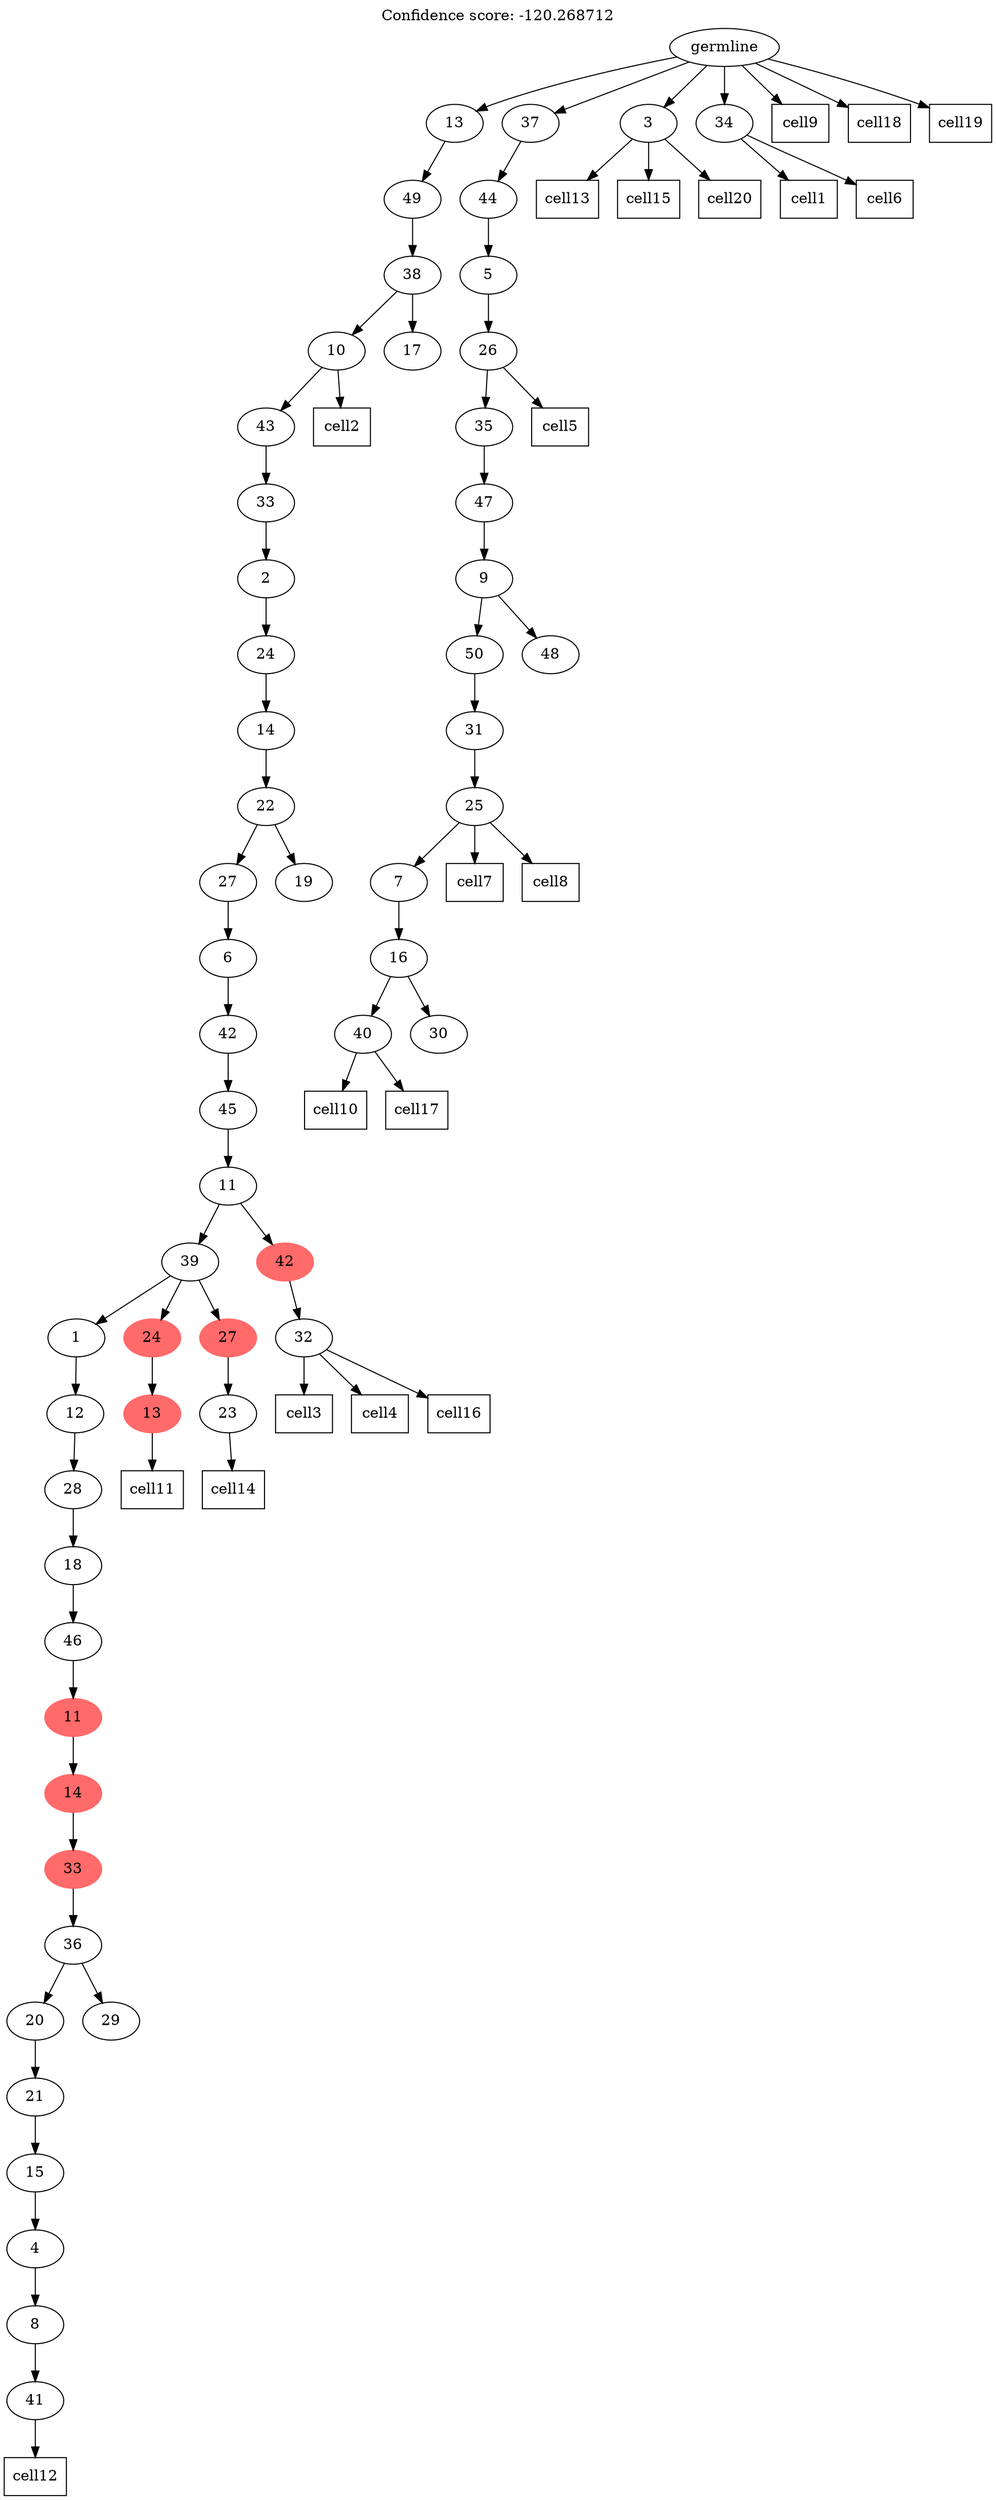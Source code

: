 digraph g {
	"52" -> "53";
	"53" [label="41"];
	"51" -> "52";
	"52" [label="8"];
	"50" -> "51";
	"51" [label="4"];
	"49" -> "50";
	"50" [label="15"];
	"48" -> "49";
	"49" [label="21"];
	"47" -> "48";
	"48" [label="20"];
	"47" -> "54";
	"54" [label="29"];
	"46" -> "47";
	"47" [label="36"];
	"45" -> "46";
	"46" [color=indianred1, style=filled, label="33"];
	"44" -> "45";
	"45" [color=indianred1, style=filled, label="14"];
	"43" -> "44";
	"44" [color=indianred1, style=filled, label="11"];
	"42" -> "43";
	"43" [label="46"];
	"41" -> "42";
	"42" [label="18"];
	"40" -> "41";
	"41" [label="28"];
	"39" -> "40";
	"40" [label="12"];
	"37" -> "38";
	"38" [color=indianred1, style=filled, label="13"];
	"35" -> "36";
	"36" [label="23"];
	"34" -> "35";
	"35" [color=indianred1, style=filled, label="27"];
	"34" -> "37";
	"37" [color=indianred1, style=filled, label="24"];
	"34" -> "39";
	"39" [label="1"];
	"32" -> "33";
	"33" [label="32"];
	"31" -> "32";
	"32" [color=indianred1, style=filled, label="42"];
	"31" -> "34";
	"34" [label="39"];
	"30" -> "31";
	"31" [label="11"];
	"29" -> "30";
	"30" [label="45"];
	"28" -> "29";
	"29" [label="42"];
	"27" -> "28";
	"28" [label="6"];
	"26" -> "27";
	"27" [label="27"];
	"26" -> "55";
	"55" [label="19"];
	"25" -> "26";
	"26" [label="22"];
	"24" -> "25";
	"25" [label="14"];
	"23" -> "24";
	"24" [label="24"];
	"22" -> "23";
	"23" [label="2"];
	"21" -> "22";
	"22" [label="33"];
	"20" -> "21";
	"21" [label="43"];
	"19" -> "20";
	"20" [label="10"];
	"19" -> "56";
	"56" [label="17"];
	"18" -> "19";
	"19" [label="38"];
	"17" -> "18";
	"18" [label="49"];
	"12" -> "13";
	"13" [label="40"];
	"12" -> "14";
	"14" [label="30"];
	"11" -> "12";
	"12" [label="16"];
	"10" -> "11";
	"11" [label="7"];
	"9" -> "10";
	"10" [label="25"];
	"8" -> "9";
	"9" [label="31"];
	"7" -> "8";
	"8" [label="50"];
	"7" -> "15";
	"15" [label="48"];
	"6" -> "7";
	"7" [label="9"];
	"5" -> "6";
	"6" [label="47"];
	"4" -> "5";
	"5" [label="35"];
	"3" -> "4";
	"4" [label="26"];
	"2" -> "3";
	"3" [label="5"];
	"1" -> "2";
	"2" [label="44"];
	"0" -> "1";
	"1" [label="37"];
	"0" -> "16";
	"16" [label="3"];
	"0" -> "17";
	"17" [label="13"];
	"0" -> "57";
	"57" [label="34"];
	"0" [label="germline"];
	"57" -> "cell1";
	"cell1" [shape=box];
	"20" -> "cell2";
	"cell2" [shape=box];
	"33" -> "cell3";
	"cell3" [shape=box];
	"33" -> "cell4";
	"cell4" [shape=box];
	"4" -> "cell5";
	"cell5" [shape=box];
	"57" -> "cell6";
	"cell6" [shape=box];
	"10" -> "cell7";
	"cell7" [shape=box];
	"10" -> "cell8";
	"cell8" [shape=box];
	"0" -> "cell9";
	"cell9" [shape=box];
	"13" -> "cell10";
	"cell10" [shape=box];
	"38" -> "cell11";
	"cell11" [shape=box];
	"53" -> "cell12";
	"cell12" [shape=box];
	"16" -> "cell13";
	"cell13" [shape=box];
	"36" -> "cell14";
	"cell14" [shape=box];
	"16" -> "cell15";
	"cell15" [shape=box];
	"33" -> "cell16";
	"cell16" [shape=box];
	"13" -> "cell17";
	"cell17" [shape=box];
	"0" -> "cell18";
	"cell18" [shape=box];
	"0" -> "cell19";
	"cell19" [shape=box];
	"16" -> "cell20";
	"cell20" [shape=box];
	labelloc="t";
	label="Confidence score: -120.268712";
}
